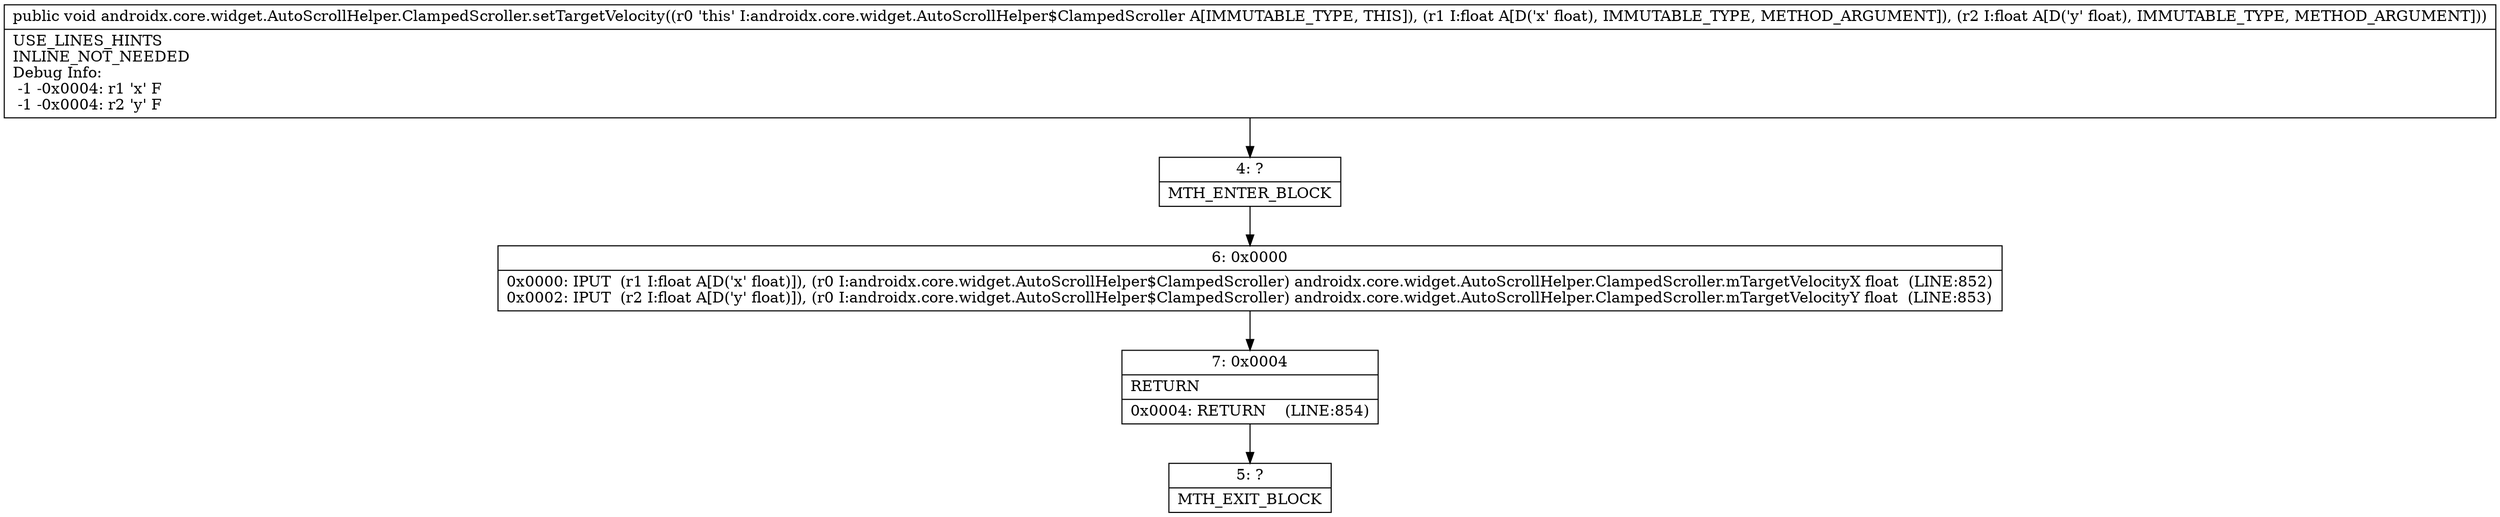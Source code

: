 digraph "CFG forandroidx.core.widget.AutoScrollHelper.ClampedScroller.setTargetVelocity(FF)V" {
Node_4 [shape=record,label="{4\:\ ?|MTH_ENTER_BLOCK\l}"];
Node_6 [shape=record,label="{6\:\ 0x0000|0x0000: IPUT  (r1 I:float A[D('x' float)]), (r0 I:androidx.core.widget.AutoScrollHelper$ClampedScroller) androidx.core.widget.AutoScrollHelper.ClampedScroller.mTargetVelocityX float  (LINE:852)\l0x0002: IPUT  (r2 I:float A[D('y' float)]), (r0 I:androidx.core.widget.AutoScrollHelper$ClampedScroller) androidx.core.widget.AutoScrollHelper.ClampedScroller.mTargetVelocityY float  (LINE:853)\l}"];
Node_7 [shape=record,label="{7\:\ 0x0004|RETURN\l|0x0004: RETURN    (LINE:854)\l}"];
Node_5 [shape=record,label="{5\:\ ?|MTH_EXIT_BLOCK\l}"];
MethodNode[shape=record,label="{public void androidx.core.widget.AutoScrollHelper.ClampedScroller.setTargetVelocity((r0 'this' I:androidx.core.widget.AutoScrollHelper$ClampedScroller A[IMMUTABLE_TYPE, THIS]), (r1 I:float A[D('x' float), IMMUTABLE_TYPE, METHOD_ARGUMENT]), (r2 I:float A[D('y' float), IMMUTABLE_TYPE, METHOD_ARGUMENT]))  | USE_LINES_HINTS\lINLINE_NOT_NEEDED\lDebug Info:\l  \-1 \-0x0004: r1 'x' F\l  \-1 \-0x0004: r2 'y' F\l}"];
MethodNode -> Node_4;Node_4 -> Node_6;
Node_6 -> Node_7;
Node_7 -> Node_5;
}

